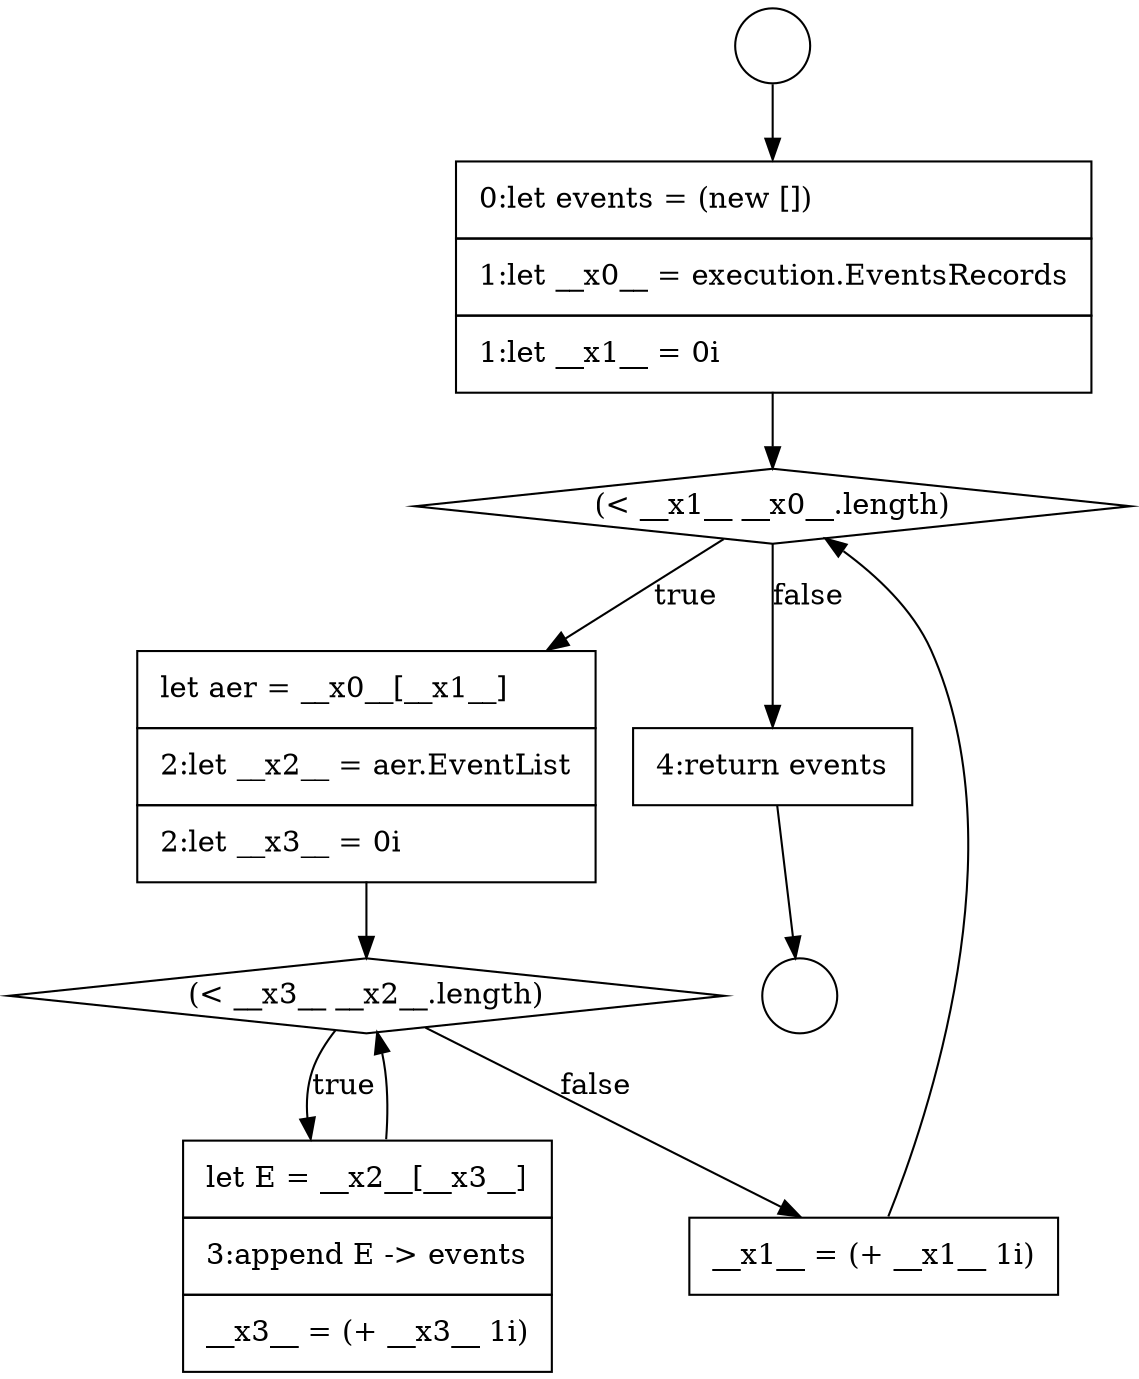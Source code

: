 digraph {
  node18753 [shape=diamond, label=<<font color="black">(&lt; __x1__ __x0__.length)</font>> color="black" fillcolor="white" style=filled]
  node18751 [shape=circle label=" " color="black" fillcolor="white" style=filled]
  node18754 [shape=none, margin=0, label=<<font color="black">
    <table border="0" cellborder="1" cellspacing="0" cellpadding="10">
      <tr><td align="left">let aer = __x0__[__x1__]</td></tr>
      <tr><td align="left">2:let __x2__ = aer.EventList</td></tr>
      <tr><td align="left">2:let __x3__ = 0i</td></tr>
    </table>
  </font>> color="black" fillcolor="white" style=filled]
  node18750 [shape=circle label=" " color="black" fillcolor="white" style=filled]
  node18757 [shape=none, margin=0, label=<<font color="black">
    <table border="0" cellborder="1" cellspacing="0" cellpadding="10">
      <tr><td align="left">__x1__ = (+ __x1__ 1i)</td></tr>
    </table>
  </font>> color="black" fillcolor="white" style=filled]
  node18755 [shape=diamond, label=<<font color="black">(&lt; __x3__ __x2__.length)</font>> color="black" fillcolor="white" style=filled]
  node18752 [shape=none, margin=0, label=<<font color="black">
    <table border="0" cellborder="1" cellspacing="0" cellpadding="10">
      <tr><td align="left">0:let events = (new [])</td></tr>
      <tr><td align="left">1:let __x0__ = execution.EventsRecords</td></tr>
      <tr><td align="left">1:let __x1__ = 0i</td></tr>
    </table>
  </font>> color="black" fillcolor="white" style=filled]
  node18756 [shape=none, margin=0, label=<<font color="black">
    <table border="0" cellborder="1" cellspacing="0" cellpadding="10">
      <tr><td align="left">let E = __x2__[__x3__]</td></tr>
      <tr><td align="left">3:append E -&gt; events</td></tr>
      <tr><td align="left">__x3__ = (+ __x3__ 1i)</td></tr>
    </table>
  </font>> color="black" fillcolor="white" style=filled]
  node18758 [shape=none, margin=0, label=<<font color="black">
    <table border="0" cellborder="1" cellspacing="0" cellpadding="10">
      <tr><td align="left">4:return events</td></tr>
    </table>
  </font>> color="black" fillcolor="white" style=filled]
  node18757 -> node18753 [ color="black"]
  node18750 -> node18752 [ color="black"]
  node18756 -> node18755 [ color="black"]
  node18752 -> node18753 [ color="black"]
  node18753 -> node18754 [label=<<font color="black">true</font>> color="black"]
  node18753 -> node18758 [label=<<font color="black">false</font>> color="black"]
  node18755 -> node18756 [label=<<font color="black">true</font>> color="black"]
  node18755 -> node18757 [label=<<font color="black">false</font>> color="black"]
  node18754 -> node18755 [ color="black"]
  node18758 -> node18751 [ color="black"]
}
